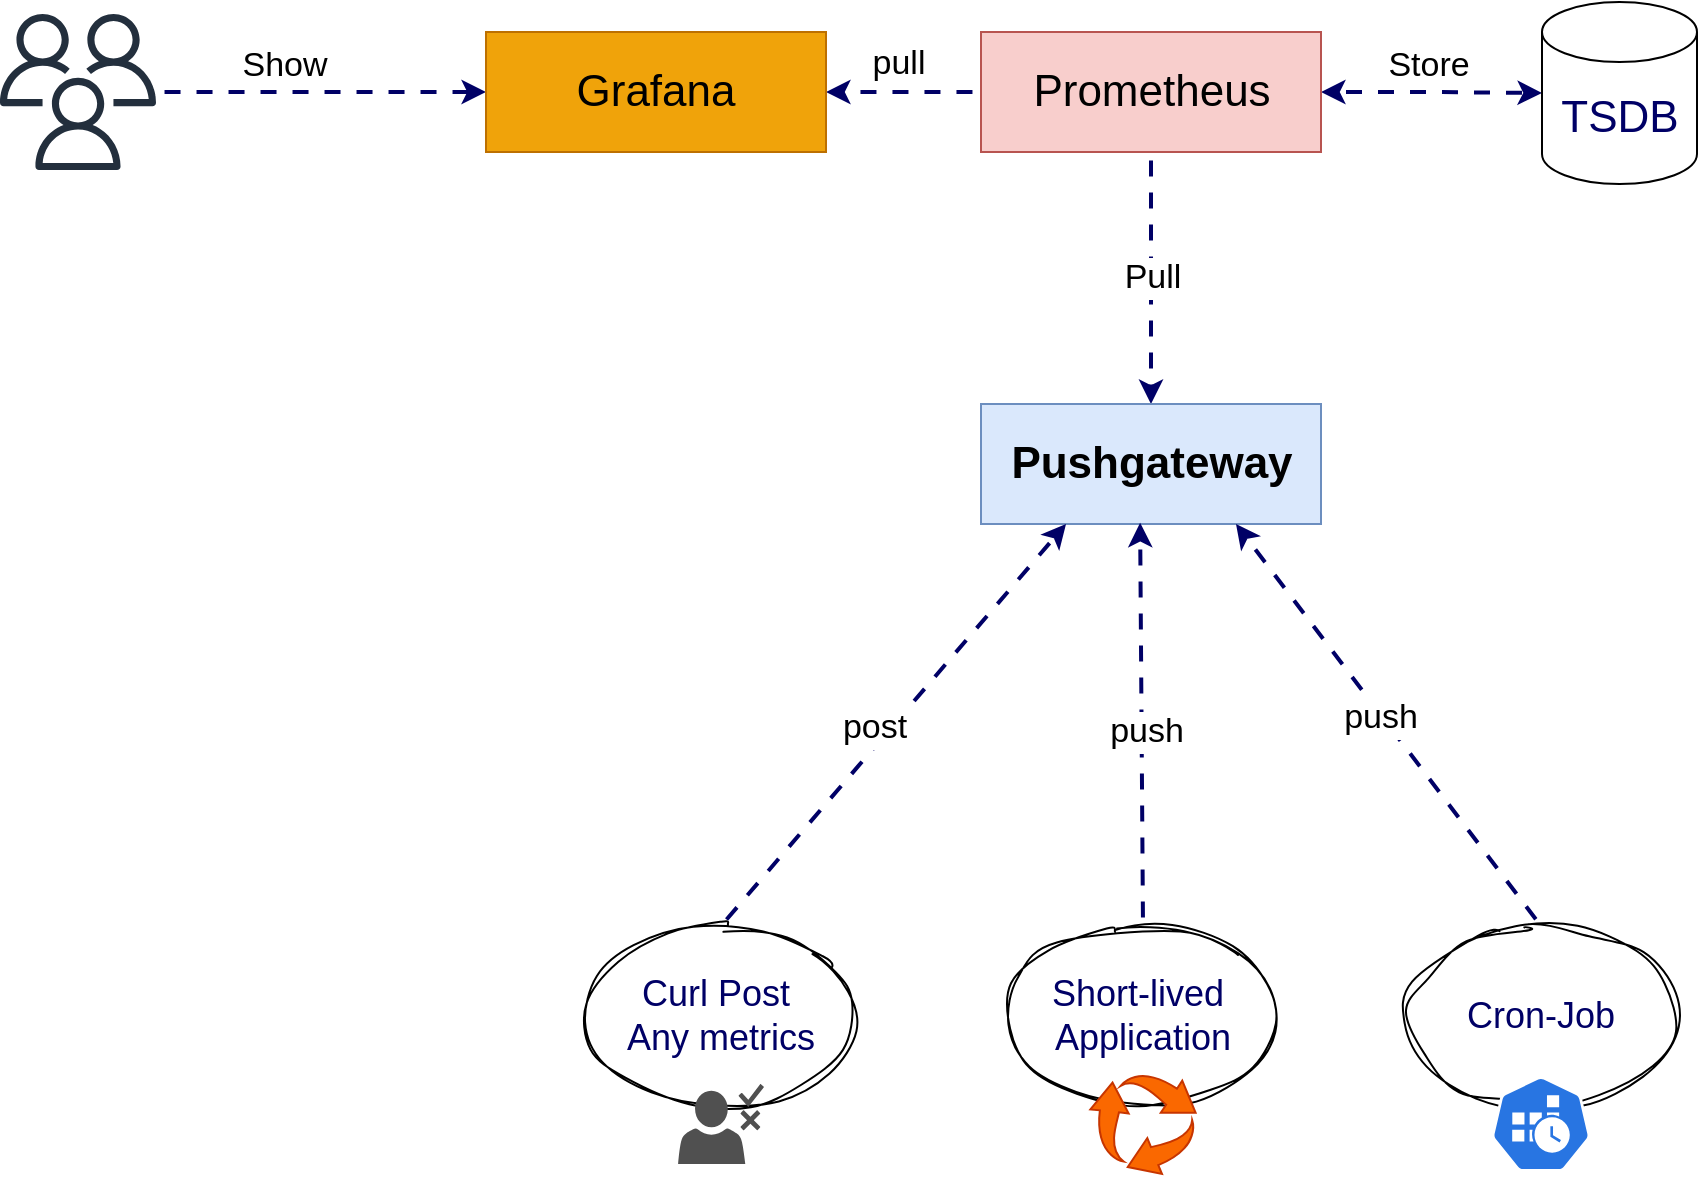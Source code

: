 <mxfile version="24.2.3" type="github">
  <diagram name="Page-1" id="K-BMb-8MRilRPjLB60yU">
    <mxGraphModel dx="808" dy="502" grid="1" gridSize="10" guides="1" tooltips="1" connect="1" arrows="1" fold="1" page="1" pageScale="1" pageWidth="1169" pageHeight="827" math="0" shadow="0">
      <root>
        <mxCell id="0" />
        <mxCell id="1" parent="0" />
        <mxCell id="pzk033RYk6VoXwSy3GmK-10" value="&lt;font style=&quot;font-size: 17px;&quot;&gt;Pull&lt;/font&gt;" style="edgeStyle=orthogonalEdgeStyle;rounded=0;orthogonalLoop=1;jettySize=auto;html=1;exitX=0.5;exitY=1;exitDx=0;exitDy=0;entryX=0.5;entryY=0;entryDx=0;entryDy=0;flowAnimation=1;strokeWidth=2;strokeColor=#000066;labelBackgroundColor=default;" edge="1" parent="1" source="pzk033RYk6VoXwSy3GmK-1" target="pzk033RYk6VoXwSy3GmK-2">
          <mxGeometry relative="1" as="geometry" />
        </mxCell>
        <mxCell id="pzk033RYk6VoXwSy3GmK-12" style="rounded=0;orthogonalLoop=1;jettySize=auto;html=1;exitX=0;exitY=0.5;exitDx=0;exitDy=0;entryX=1;entryY=0.5;entryDx=0;entryDy=0;flowAnimation=1;strokeWidth=2;strokeColor=#000066;" edge="1" parent="1" source="pzk033RYk6VoXwSy3GmK-1" target="pzk033RYk6VoXwSy3GmK-11">
          <mxGeometry relative="1" as="geometry" />
        </mxCell>
        <mxCell id="pzk033RYk6VoXwSy3GmK-22" value="&lt;font style=&quot;font-size: 17px;&quot;&gt;pull&lt;/font&gt;" style="edgeLabel;html=1;align=center;verticalAlign=middle;resizable=0;points=[];" vertex="1" connectable="0" parent="pzk033RYk6VoXwSy3GmK-12">
          <mxGeometry x="0.08" y="-1" relative="1" as="geometry">
            <mxPoint y="-13" as="offset" />
          </mxGeometry>
        </mxCell>
        <mxCell id="pzk033RYk6VoXwSy3GmK-13" style="edgeStyle=orthogonalEdgeStyle;rounded=0;orthogonalLoop=1;jettySize=auto;html=1;startArrow=classic;startFill=1;flowAnimation=1;strokeWidth=2;strokeColor=#000066;" edge="1" parent="1" source="pzk033RYk6VoXwSy3GmK-1" target="pzk033RYk6VoXwSy3GmK-3">
          <mxGeometry relative="1" as="geometry" />
        </mxCell>
        <mxCell id="pzk033RYk6VoXwSy3GmK-21" value="&lt;font style=&quot;font-size: 17px;&quot;&gt;Store&lt;/font&gt;" style="edgeLabel;html=1;align=center;verticalAlign=middle;resizable=0;points=[];" vertex="1" connectable="0" parent="pzk033RYk6VoXwSy3GmK-13">
          <mxGeometry x="-0.042" relative="1" as="geometry">
            <mxPoint y="-13" as="offset" />
          </mxGeometry>
        </mxCell>
        <mxCell id="pzk033RYk6VoXwSy3GmK-1" value="Prometheus" style="rounded=0;whiteSpace=wrap;html=1;fontSize=22;fillColor=#f8cecc;strokeColor=#b85450;" vertex="1" parent="1">
          <mxGeometry x="607.5" y="153" width="170" height="60" as="geometry" />
        </mxCell>
        <mxCell id="pzk033RYk6VoXwSy3GmK-2" value="Pushgateway" style="rounded=0;whiteSpace=wrap;html=1;fontSize=22;fontStyle=1;fillColor=#dae8fc;strokeColor=#6c8ebf;" vertex="1" parent="1">
          <mxGeometry x="607.5" y="339" width="170" height="60" as="geometry" />
        </mxCell>
        <mxCell id="pzk033RYk6VoXwSy3GmK-3" value="TSDB" style="shape=cylinder3;whiteSpace=wrap;html=1;boundedLbl=1;backgroundOutline=1;size=15;fontSize=22;fontColor=#000066;" vertex="1" parent="1">
          <mxGeometry x="888" y="138" width="77.5" height="91" as="geometry" />
        </mxCell>
        <mxCell id="pzk033RYk6VoXwSy3GmK-7" style="rounded=0;orthogonalLoop=1;jettySize=auto;html=1;exitX=0.5;exitY=0;exitDx=0;exitDy=0;entryX=0.468;entryY=0.99;entryDx=0;entryDy=0;flowAnimation=1;strokeWidth=2;strokeColor=#000066;entryPerimeter=0;" edge="1" parent="1" source="pzk033RYk6VoXwSy3GmK-4" target="pzk033RYk6VoXwSy3GmK-2">
          <mxGeometry relative="1" as="geometry">
            <mxPoint x="797" y="499" as="targetPoint" />
          </mxGeometry>
        </mxCell>
        <mxCell id="pzk033RYk6VoXwSy3GmK-26" value="&lt;font style=&quot;font-size: 17px;&quot;&gt;push&lt;/font&gt;" style="edgeLabel;html=1;align=center;verticalAlign=middle;resizable=0;points=[];" vertex="1" connectable="0" parent="pzk033RYk6VoXwSy3GmK-7">
          <mxGeometry x="-0.034" y="-2" relative="1" as="geometry">
            <mxPoint as="offset" />
          </mxGeometry>
        </mxCell>
        <mxCell id="pzk033RYk6VoXwSy3GmK-4" value="Short-lived&amp;nbsp;&lt;div style=&quot;font-size: 18px;&quot;&gt;Application&lt;/div&gt;" style="ellipse;whiteSpace=wrap;html=1;fontSize=18;fontColor=#000066;sketch=1;curveFitting=1;jiggle=2;fillColor=none;" vertex="1" parent="1">
          <mxGeometry x="621" y="600" width="135" height="90" as="geometry" />
        </mxCell>
        <mxCell id="pzk033RYk6VoXwSy3GmK-8" style="rounded=0;orthogonalLoop=1;jettySize=auto;html=1;exitX=0.5;exitY=0;exitDx=0;exitDy=0;entryX=0.75;entryY=1;entryDx=0;entryDy=0;flowAnimation=1;strokeWidth=2;strokeColor=#000066;" edge="1" parent="1" source="pzk033RYk6VoXwSy3GmK-5" target="pzk033RYk6VoXwSy3GmK-2">
          <mxGeometry relative="1" as="geometry">
            <mxPoint x="807" y="499" as="targetPoint" />
          </mxGeometry>
        </mxCell>
        <mxCell id="pzk033RYk6VoXwSy3GmK-27" value="&lt;font style=&quot;font-size: 17px;&quot;&gt;push&lt;/font&gt;" style="edgeLabel;html=1;align=center;verticalAlign=middle;resizable=0;points=[];" vertex="1" connectable="0" parent="pzk033RYk6VoXwSy3GmK-8">
          <mxGeometry x="0.045" y="1" relative="1" as="geometry">
            <mxPoint as="offset" />
          </mxGeometry>
        </mxCell>
        <mxCell id="pzk033RYk6VoXwSy3GmK-5" value="Cron-Job" style="ellipse;whiteSpace=wrap;html=1;fontSize=18;fontColor=#000066;sketch=1;curveFitting=1;jiggle=2;fillColor=none;" vertex="1" parent="1">
          <mxGeometry x="820" y="600" width="135" height="90" as="geometry" />
        </mxCell>
        <mxCell id="pzk033RYk6VoXwSy3GmK-9" style="rounded=0;orthogonalLoop=1;jettySize=auto;html=1;exitX=0.5;exitY=0;exitDx=0;exitDy=0;entryX=0.25;entryY=1;entryDx=0;entryDy=0;flowAnimation=1;strokeWidth=2;strokeColor=#000066;" edge="1" parent="1" source="pzk033RYk6VoXwSy3GmK-6" target="pzk033RYk6VoXwSy3GmK-2">
          <mxGeometry relative="1" as="geometry">
            <mxPoint x="787" y="499" as="targetPoint" />
          </mxGeometry>
        </mxCell>
        <mxCell id="pzk033RYk6VoXwSy3GmK-25" value="&lt;font style=&quot;font-size: 17px;&quot;&gt;post&lt;/font&gt;" style="edgeLabel;html=1;align=center;verticalAlign=middle;resizable=0;points=[];" vertex="1" connectable="0" parent="pzk033RYk6VoXwSy3GmK-9">
          <mxGeometry x="-0.106" y="1" relative="1" as="geometry">
            <mxPoint y="-9" as="offset" />
          </mxGeometry>
        </mxCell>
        <mxCell id="pzk033RYk6VoXwSy3GmK-6" value="Curl Post&amp;nbsp;&lt;div style=&quot;font-size: 18px;&quot;&gt;Any metrics&lt;/div&gt;" style="ellipse;whiteSpace=wrap;html=1;fontSize=18;fontColor=#000066;sketch=1;curveFitting=1;jiggle=2;fillColor=none;" vertex="1" parent="1">
          <mxGeometry x="410" y="600" width="135" height="90" as="geometry" />
        </mxCell>
        <mxCell id="pzk033RYk6VoXwSy3GmK-15" style="edgeStyle=orthogonalEdgeStyle;rounded=0;orthogonalLoop=1;jettySize=auto;html=1;entryX=0;entryY=0.5;entryDx=0;entryDy=0;flowAnimation=1;strokeWidth=2;strokeColor=#000066;" edge="1" parent="1" source="pzk033RYk6VoXwSy3GmK-14" target="pzk033RYk6VoXwSy3GmK-11">
          <mxGeometry relative="1" as="geometry">
            <mxPoint x="289" y="183" as="sourcePoint" />
          </mxGeometry>
        </mxCell>
        <mxCell id="pzk033RYk6VoXwSy3GmK-23" value="&lt;font style=&quot;font-size: 17px;&quot;&gt;Show&lt;/font&gt;" style="edgeLabel;html=1;align=center;verticalAlign=middle;resizable=0;points=[];" vertex="1" connectable="0" parent="pzk033RYk6VoXwSy3GmK-15">
          <mxGeometry x="-0.244" y="7" relative="1" as="geometry">
            <mxPoint x="1" y="-6" as="offset" />
          </mxGeometry>
        </mxCell>
        <mxCell id="pzk033RYk6VoXwSy3GmK-11" value="Grafana" style="rounded=0;whiteSpace=wrap;html=1;fontSize=22;fontColor=#000000;fillColor=#f0a30a;strokeColor=#BD7000;" vertex="1" parent="1">
          <mxGeometry x="360" y="153" width="170" height="60" as="geometry" />
        </mxCell>
        <mxCell id="pzk033RYk6VoXwSy3GmK-14" value="" style="sketch=0;outlineConnect=0;fontColor=#000066;gradientColor=none;fillColor=#232F3D;strokeColor=none;dashed=0;verticalLabelPosition=bottom;verticalAlign=top;align=center;html=1;fontSize=22;fontStyle=0;aspect=fixed;pointerEvents=1;shape=mxgraph.aws4.users;" vertex="1" parent="1">
          <mxGeometry x="117" y="144" width="78" height="78" as="geometry" />
        </mxCell>
        <mxCell id="pzk033RYk6VoXwSy3GmK-17" value="" style="sketch=0;pointerEvents=1;shadow=0;dashed=0;html=1;strokeColor=none;fillColor=#505050;labelPosition=center;verticalLabelPosition=bottom;verticalAlign=top;outlineConnect=0;align=center;shape=mxgraph.office.users.approver;fontSize=22;fontColor=#000066;" vertex="1" parent="1">
          <mxGeometry x="456.045" y="679" width="42.91" height="40" as="geometry" />
        </mxCell>
        <mxCell id="pzk033RYk6VoXwSy3GmK-19" value="" style="sketch=0;html=1;aspect=fixed;shadow=0;verticalAlign=top;labelPosition=center;verticalLabelPosition=bottom;shape=mxgraph.gcp2.arrow_cycle;strokeColor=#C73500;fillColor=#fa6800;fontColor=#000000;" vertex="1" parent="1">
          <mxGeometry x="662.185" y="674" width="52.63" height="50" as="geometry" />
        </mxCell>
        <mxCell id="pzk033RYk6VoXwSy3GmK-20" value="" style="aspect=fixed;sketch=0;html=1;dashed=0;whitespace=wrap;fillColor=#2875E2;strokeColor=#ffffff;points=[[0.005,0.63,0],[0.1,0.2,0],[0.9,0.2,0],[0.5,0,0],[0.995,0.63,0],[0.72,0.99,0],[0.5,1,0],[0.28,0.99,0]];shape=mxgraph.kubernetes.icon2;prIcon=cronjob" vertex="1" parent="1">
          <mxGeometry x="862.5" y="675" width="50" height="48" as="geometry" />
        </mxCell>
      </root>
    </mxGraphModel>
  </diagram>
</mxfile>
